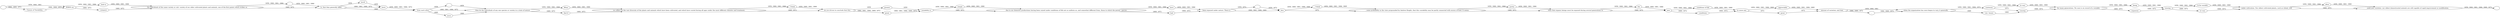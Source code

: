 digraph {
	graph [rankdir=LR]
		0 [label=""]
		1 [label=""]
		2 [label="WHEN we"]
		4 [label="look to"]
		6 [label="the individuals of the same variety or sub- variety of our older cultivated plants and animals, one of the first points which strikes us"]
		32 [label=","]
		33 [label="is, that they generally differ"]
		39 [label=much]
		40 [label=more]
		41 [label="from each other"]
		44 [label=","]
		45 [label="than do the individuals of any one species or variety in a state of nature."]
		61 [label=When]
		62 [label="we reflect on the vast diversity of the plants and animals which have been cultivated, and which have varied during all ages under the most different climates and treatment,"]
		93 [label="I think"]
		95 [label="we are driven to conclude that this"]
		102 [label=greater]
		103 [label="variability is"]
		105 [label=simply]
		106 [label="due to our domestic productions having been raised under conditions of life not so uniform as, and somewhat different from, those to which the parent- species"]
		135 [label=have]
		136 [label="been exposed under nature. There is"]
		143 [label=","]
		144 [label=also]
		145 [label=", I think"]
		148 [label=", some probability in the view propounded by Andrew Knight, that this variability may be partly connected with excess of food. It seems"]
		173 [label=pretty]
		174 [label="clear that organic beings must be exposed during several generations to"]
		185 [label=the]
		186 [label=new]
		187 [label="conditions of life"]
		190 [label="to cause any"]
		193 [label=appreciable]
		194 [label="amount of variation; and that"]
		200 [label="when the organisation has once begun to vary, it generally"]
		211 [label=continues]
		212 [label="to vary"]
		214 [label="for many generations. No case is on record of a variable"]
		226 [label=being]
		227 [label=ceasing]
		228 [label="to be variable"]
		231 [label="under cultivation. Our oldest cultivated plants, such as wheat, still"]
		244 [label=often]
		245 [label="yield new varieties: our oldest domesticated animals are still capable of rapid improvement or modification."]
		262 [label=great]
		263 [label="Causes of Variability."]
		267 [label=","]
		268 [label=compare]
		269 [label=more]
		270 [label="And if"]
		272 [label=had]
		273 [label=conditions]
		274 [label="con- tinues"]
		277 [label=varying]
		278 [label=organism]
		279 [label="to vary"]
		281 [label=great]
			0 -> 2 [label="1859, 1860, 1861"]
			0 -> 263 [label="1866, 1869, 1872"]
			2 -> 4 [label="1859, 1860, 1861, 1866"]
			2 -> 268 [label="1869, 1872"]
			4 -> 6 [label="1859, 1860, 1861, 1866"]
			6 -> 32 [label="1859, 1860, 1861, 1866"]
			6 -> 33 [label="1869, 1872"]
			32 -> 33 [label="1859, 1860, 1861, 1866"]
			33 -> 40 [label="1860, 1861, 1866, 1872"]
			33 -> 41 [label=1869]
			33 -> 39 [label=1859]
			39 -> 40 [label=1859]
			40 -> 41 [label="1859, 1860, 1861, 1866, 1872"]
			41 -> 44 [label=1859]
			41 -> 45 [label="1860, 1861, 1866, 1872"]
			41 -> 269 [label=1869]
			44 -> 45 [label=1859]
			45 -> 61 [label="1859, 1860, 1861, 1866"]
			45 -> 270 [label="1869, 1872"]
			61 -> 62 [label="1859, 1860, 1861, 1866"]
			62 -> 93 [label="1859, 1860, 1861, 1866"]
			62 -> 95 [label="1869, 1872"]
			93 -> 95 [label="1859, 1860, 1861, 1866"]
			95 -> 102 [label=1859]
			95 -> 262 [label="1860, 1861, 1866, 1869, 1872"]
			102 -> 103 [label=1859]
			103 -> 105 [label="1859, 1860, 1861, 1866"]
			103 -> 106 [label="1869, 1872"]
			105 -> 106 [label="1859, 1860, 1861, 1866"]
			106 -> 272 [label="1869, 1872"]
			106 -> 135 [label="1859, 1860, 1861, 1866"]
			135 -> 136 [label="1859, 1860, 1861, 1866"]
			136 -> 144 [label="1860, 1861, 1866, 1869"]
			136 -> 143 [label="1859, 1872"]
			143 -> 144 [label="1859, 1872"]
			144 -> 145 [label="1859, 1860, 1861, 1866, 1869"]
			144 -> 148 [label=1872]
			145 -> 148 [label="1859, 1860, 1861, 1866, 1869"]
			148 -> 173 [label="1859, 1860, 1861, 1866"]
			148 -> 174 [label="1869, 1872"]
			173 -> 174 [label="1859, 1860, 1861, 1866"]
			174 -> 185 [label="1859, 1860, 1861, 1866"]
			174 -> 186 [label="1869, 1872"]
			185 -> 186 [label="1859, 1860, 1861, 1866"]
			186 -> 273 [label="1869, 1872"]
			186 -> 187 [label="1859, 1860, 1861, 1866"]
			187 -> 190 [label="1859, 1860, 1861, 1866"]
			190 -> 193 [label="1859, 1860, 1861, 1866, 1869"]
			190 -> 281 [label=1872]
			193 -> 194 [label="1859, 1860, 1861, 1866, 1869"]
			194 -> 200 [label="1859, 1860, 1861"]
			194 -> 267 [label="1866, 1869, 1872"]
			200 -> 211 [label="1859, 1860, 1861, 1866, 1872"]
			200 -> 274 [label=1869]
			211 -> 212 [label="1859, 1860, 1861, 1866"]
			211 -> 277 [label=1872]
			212 -> 214 [label="1859, 1860, 1861, 1866"]
			214 -> 226 [label="1859, 1860, 1861, 1866"]
			214 -> 278 [label="1869, 1872"]
			226 -> 227 [label="1859, 1860, 1861, 1866"]
			227 -> 228 [label="1859, 1860, 1861, 1866"]
			227 -> 279 [label="1869, 1872"]
			228 -> 231 [label="1859, 1860, 1861, 1866"]
			231 -> 244 [label="1859, 1860, 1861, 1866"]
			231 -> 245 [label="1869, 1872"]
			244 -> 245 [label="1859, 1860, 1861, 1866"]
			245 -> 1 [label="1859, 1860, 1861, 1866, 1869, 1872"]
			262 -> 103 [label="1860, 1861, 1866, 1869, 1872"]
			263 -> 2 [label="1866, 1869, 1872"]
			267 -> 200 [label="1866, 1869, 1872"]
			268 -> 6 [label="1869, 1872"]
			269 -> 45 [label=1869]
			270 -> 62 [label="1869, 1872"]
			272 -> 136 [label="1869, 1872"]
			273 -> 190 [label="1869, 1872"]
			274 -> 277 [label=1869]
			277 -> 214 [label="1869, 1872"]
			278 -> 227 [label="1869, 1872"]
			279 -> 231 [label="1869, 1872"]
			281 -> 194 [label=1872]
}